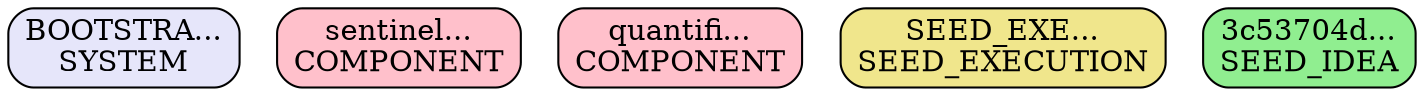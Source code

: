 digraph ExecutionDAG {
    rankdir=TB;
    node [shape=box, style=rounded];
    "BOOTSTRAP" [label="BOOTSTRA...\nSYSTEM", fillcolor=lavender, style="rounded,filled"];
    "sentinel_instance_01" [label="sentinel...\nCOMPONENT", fillcolor=pink, style="rounded,filled"];
    "quantifier_agent_primary" [label="quantifi...\nCOMPONENT", fillcolor=pink, style="rounded,filled"];
    "SEED_EXEC_prime counting" [label="SEED_EXE...\nSEED_EXECUTION", fillcolor=khaki, style="rounded,filled"];
    "3c53704d-b629-4a98-9a41-b51c5f6485ea" [label="3c53704d...\nSEED_IDEA", fillcolor=lightgreen, style="rounded,filled"];
}